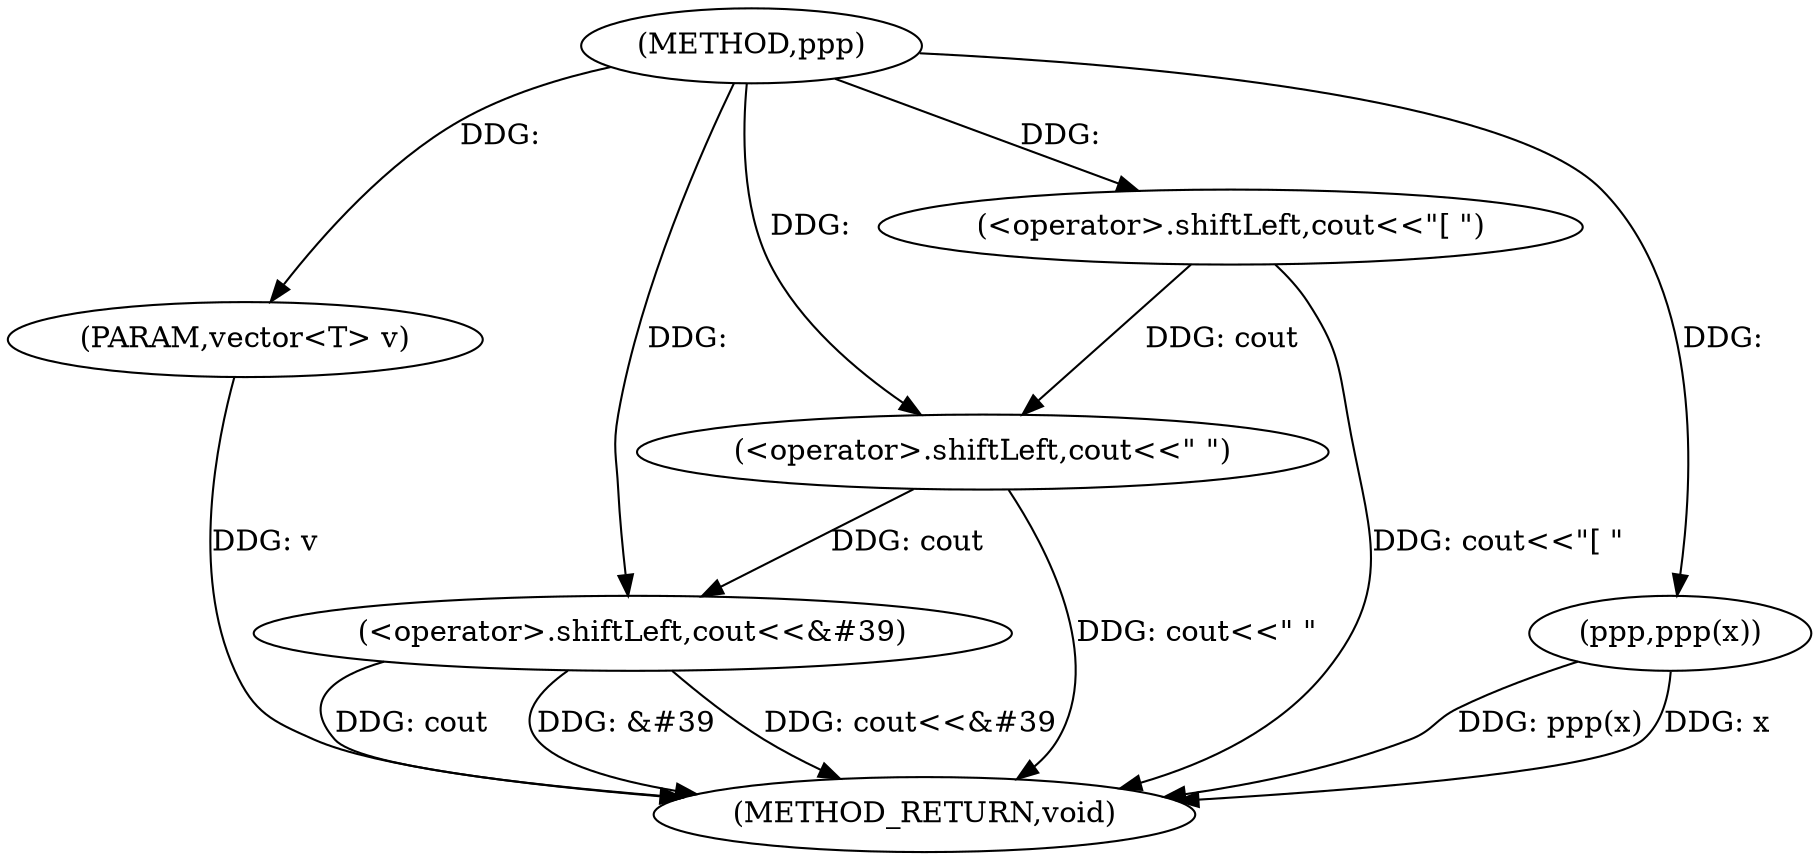 digraph "ppp" {  
"1000185" [label = "(METHOD,ppp)" ]
"1000204" [label = "(METHOD_RETURN,void)" ]
"1000186" [label = "(PARAM,vector<T> v)" ]
"1000188" [label = "(<operator>.shiftLeft,cout<<\"[ \")" ]
"1000198" [label = "(<operator>.shiftLeft,cout<<&#39)" ]
"1000193" [label = "(ppp,ppp(x))" ]
"1000195" [label = "(<operator>.shiftLeft,cout<<\" \")" ]
  "1000186" -> "1000204"  [ label = "DDG: v"] 
  "1000188" -> "1000204"  [ label = "DDG: cout<<\"[ \""] 
  "1000193" -> "1000204"  [ label = "DDG: ppp(x)"] 
  "1000195" -> "1000204"  [ label = "DDG: cout<<\" \""] 
  "1000198" -> "1000204"  [ label = "DDG: cout"] 
  "1000198" -> "1000204"  [ label = "DDG: &#39"] 
  "1000198" -> "1000204"  [ label = "DDG: cout<<&#39"] 
  "1000193" -> "1000204"  [ label = "DDG: x"] 
  "1000185" -> "1000186"  [ label = "DDG: "] 
  "1000185" -> "1000188"  [ label = "DDG: "] 
  "1000195" -> "1000198"  [ label = "DDG: cout"] 
  "1000185" -> "1000198"  [ label = "DDG: "] 
  "1000185" -> "1000193"  [ label = "DDG: "] 
  "1000188" -> "1000195"  [ label = "DDG: cout"] 
  "1000185" -> "1000195"  [ label = "DDG: "] 
}
